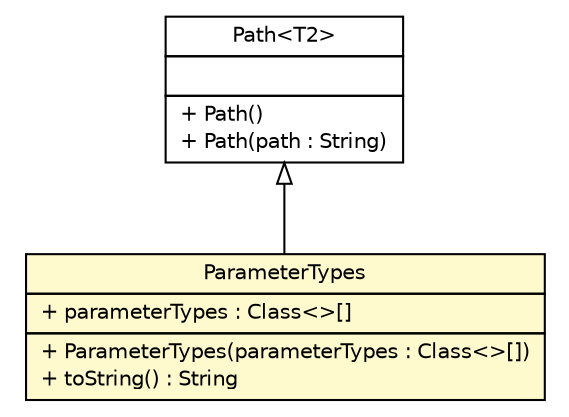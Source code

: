 #!/usr/local/bin/dot
#
# Class diagram 
# Generated by UMLGraph version R5_6 (http://www.umlgraph.org/)
#

digraph G {
	edge [fontname="Helvetica",fontsize=10,labelfontname="Helvetica",labelfontsize=10];
	node [fontname="Helvetica",fontsize=10,shape=plaintext];
	nodesep=0.25;
	ranksep=0.5;
	// sorcer.co.tuple.ParameterTypes
	c240207 [label=<<table title="sorcer.co.tuple.ParameterTypes" border="0" cellborder="1" cellspacing="0" cellpadding="2" port="p" bgcolor="lemonChiffon" href="./ParameterTypes.html">
		<tr><td><table border="0" cellspacing="0" cellpadding="1">
<tr><td align="center" balign="center"> ParameterTypes </td></tr>
		</table></td></tr>
		<tr><td><table border="0" cellspacing="0" cellpadding="1">
<tr><td align="left" balign="left"> + parameterTypes : Class&lt;&gt;[] </td></tr>
		</table></td></tr>
		<tr><td><table border="0" cellspacing="0" cellpadding="1">
<tr><td align="left" balign="left"> + ParameterTypes(parameterTypes : Class&lt;&gt;[]) </td></tr>
<tr><td align="left" balign="left"> + toString() : String </td></tr>
		</table></td></tr>
		</table>>, URL="./ParameterTypes.html", fontname="Helvetica", fontcolor="black", fontsize=10.0];
	// sorcer.co.tuple.Path<T2>
	c240215 [label=<<table title="sorcer.co.tuple.Path" border="0" cellborder="1" cellspacing="0" cellpadding="2" port="p" href="./Path.html">
		<tr><td><table border="0" cellspacing="0" cellpadding="1">
<tr><td align="center" balign="center"> Path&lt;T2&gt; </td></tr>
		</table></td></tr>
		<tr><td><table border="0" cellspacing="0" cellpadding="1">
<tr><td align="left" balign="left">  </td></tr>
		</table></td></tr>
		<tr><td><table border="0" cellspacing="0" cellpadding="1">
<tr><td align="left" balign="left"> + Path() </td></tr>
<tr><td align="left" balign="left"> + Path(path : String) </td></tr>
		</table></td></tr>
		</table>>, URL="./Path.html", fontname="Helvetica", fontcolor="black", fontsize=10.0];
	//sorcer.co.tuple.ParameterTypes extends sorcer.co.tuple.Path
	c240215:p -> c240207:p [dir=back,arrowtail=empty];
}

